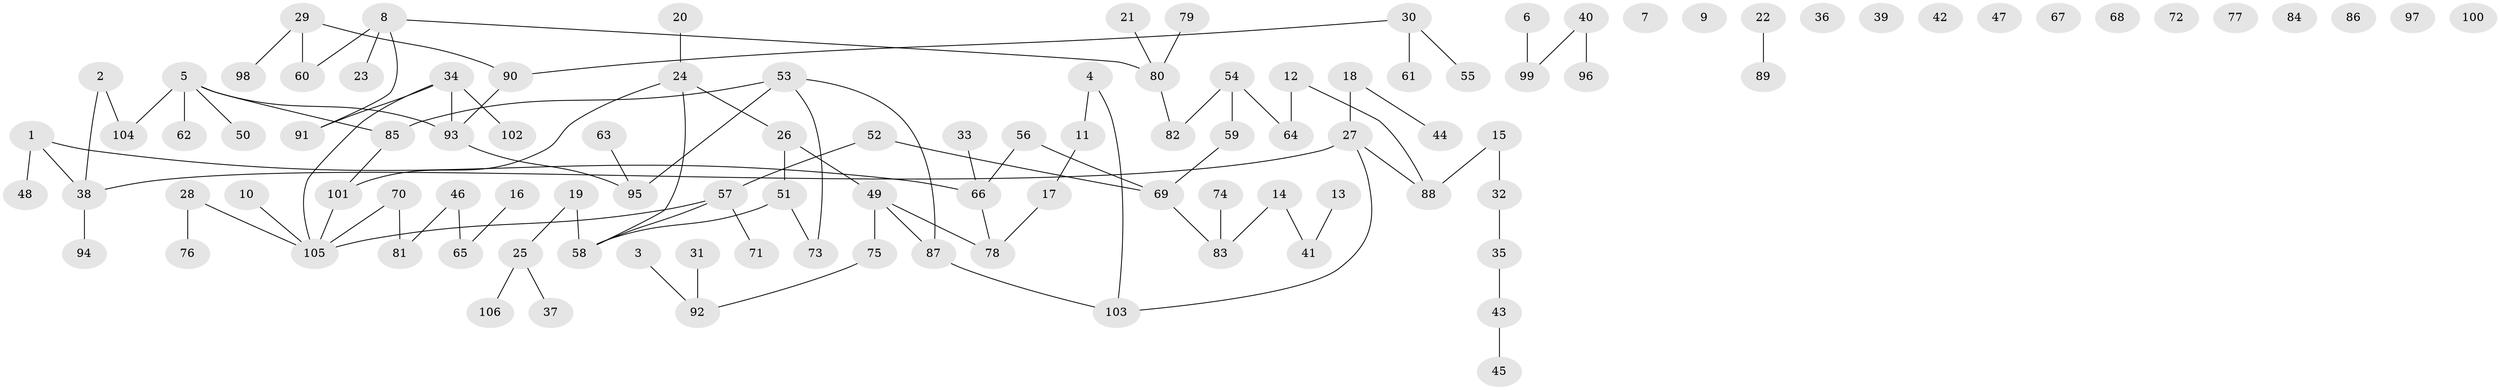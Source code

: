 // Generated by graph-tools (version 1.1) at 2025/33/03/09/25 02:33:40]
// undirected, 106 vertices, 102 edges
graph export_dot {
graph [start="1"]
  node [color=gray90,style=filled];
  1;
  2;
  3;
  4;
  5;
  6;
  7;
  8;
  9;
  10;
  11;
  12;
  13;
  14;
  15;
  16;
  17;
  18;
  19;
  20;
  21;
  22;
  23;
  24;
  25;
  26;
  27;
  28;
  29;
  30;
  31;
  32;
  33;
  34;
  35;
  36;
  37;
  38;
  39;
  40;
  41;
  42;
  43;
  44;
  45;
  46;
  47;
  48;
  49;
  50;
  51;
  52;
  53;
  54;
  55;
  56;
  57;
  58;
  59;
  60;
  61;
  62;
  63;
  64;
  65;
  66;
  67;
  68;
  69;
  70;
  71;
  72;
  73;
  74;
  75;
  76;
  77;
  78;
  79;
  80;
  81;
  82;
  83;
  84;
  85;
  86;
  87;
  88;
  89;
  90;
  91;
  92;
  93;
  94;
  95;
  96;
  97;
  98;
  99;
  100;
  101;
  102;
  103;
  104;
  105;
  106;
  1 -- 38;
  1 -- 48;
  1 -- 66;
  2 -- 38;
  2 -- 104;
  3 -- 92;
  4 -- 11;
  4 -- 103;
  5 -- 50;
  5 -- 62;
  5 -- 85;
  5 -- 93;
  5 -- 104;
  6 -- 99;
  8 -- 23;
  8 -- 60;
  8 -- 80;
  8 -- 91;
  10 -- 105;
  11 -- 17;
  12 -- 64;
  12 -- 88;
  13 -- 41;
  14 -- 41;
  14 -- 83;
  15 -- 32;
  15 -- 88;
  16 -- 65;
  17 -- 78;
  18 -- 27;
  18 -- 44;
  19 -- 25;
  19 -- 58;
  20 -- 24;
  21 -- 80;
  22 -- 89;
  24 -- 26;
  24 -- 58;
  24 -- 101;
  25 -- 37;
  25 -- 106;
  26 -- 49;
  26 -- 51;
  27 -- 38;
  27 -- 88;
  27 -- 103;
  28 -- 76;
  28 -- 105;
  29 -- 60;
  29 -- 90;
  29 -- 98;
  30 -- 55;
  30 -- 61;
  30 -- 90;
  31 -- 92;
  32 -- 35;
  33 -- 66;
  34 -- 91;
  34 -- 93;
  34 -- 102;
  34 -- 105;
  35 -- 43;
  38 -- 94;
  40 -- 96;
  40 -- 99;
  43 -- 45;
  46 -- 65;
  46 -- 81;
  49 -- 75;
  49 -- 78;
  49 -- 87;
  51 -- 58;
  51 -- 73;
  52 -- 57;
  52 -- 69;
  53 -- 73;
  53 -- 85;
  53 -- 87;
  53 -- 95;
  54 -- 59;
  54 -- 64;
  54 -- 82;
  56 -- 66;
  56 -- 69;
  57 -- 58;
  57 -- 71;
  57 -- 105;
  59 -- 69;
  63 -- 95;
  66 -- 78;
  69 -- 83;
  70 -- 81;
  70 -- 105;
  74 -- 83;
  75 -- 92;
  79 -- 80;
  80 -- 82;
  85 -- 101;
  87 -- 103;
  90 -- 93;
  93 -- 95;
  101 -- 105;
}
